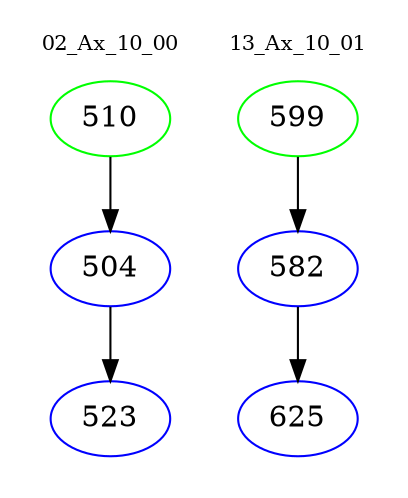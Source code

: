 digraph{
subgraph cluster_0 {
color = white
label = "02_Ax_10_00";
fontsize=10;
T0_510 [label="510", color="green"]
T0_510 -> T0_504 [color="black"]
T0_504 [label="504", color="blue"]
T0_504 -> T0_523 [color="black"]
T0_523 [label="523", color="blue"]
}
subgraph cluster_1 {
color = white
label = "13_Ax_10_01";
fontsize=10;
T1_599 [label="599", color="green"]
T1_599 -> T1_582 [color="black"]
T1_582 [label="582", color="blue"]
T1_582 -> T1_625 [color="black"]
T1_625 [label="625", color="blue"]
}
}

